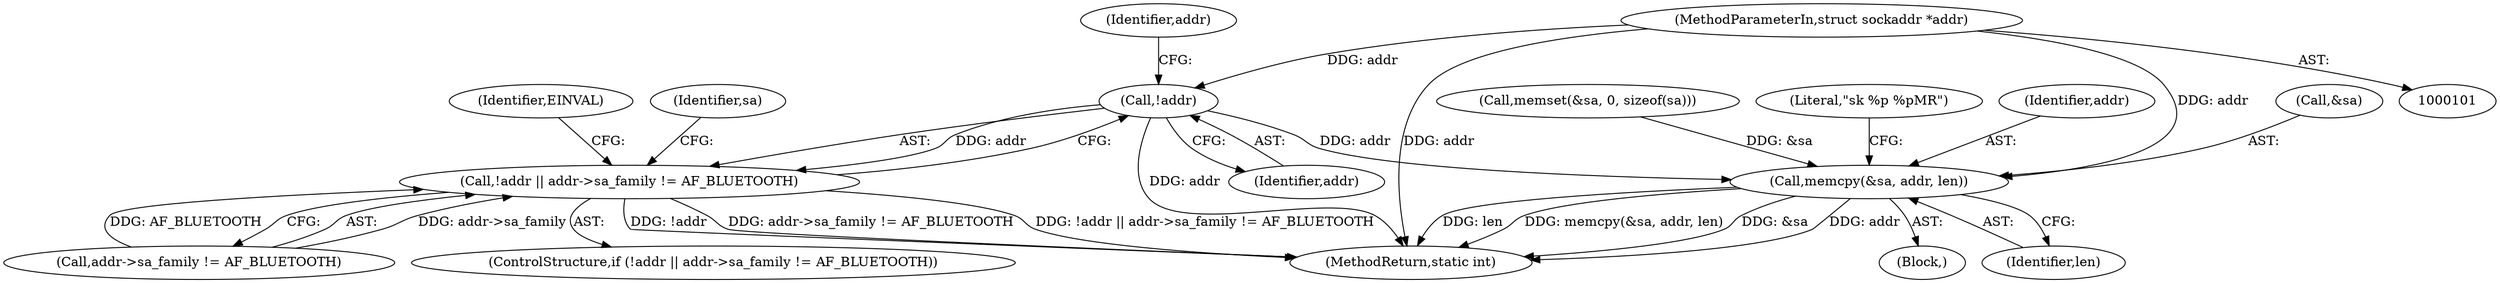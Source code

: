 digraph "0_linux_951b6a0717db97ce420547222647bcc40bf1eacd@pointer" {
"1000103" [label="(MethodParameterIn,struct sockaddr *addr)"];
"1000120" [label="(Call,!addr)"];
"1000119" [label="(Call,!addr || addr->sa_family != AF_BLUETOOTH)"];
"1000136" [label="(Call,memcpy(&sa, addr, len))"];
"1000118" [label="(ControlStructure,if (!addr || addr->sa_family != AF_BLUETOOTH))"];
"1000105" [label="(Block,)"];
"1000137" [label="(Call,&sa)"];
"1000130" [label="(Call,memset(&sa, 0, sizeof(sa)))"];
"1000120" [label="(Call,!addr)"];
"1000132" [label="(Identifier,sa)"];
"1000122" [label="(Call,addr->sa_family != AF_BLUETOOTH)"];
"1000121" [label="(Identifier,addr)"];
"1000140" [label="(Identifier,len)"];
"1000142" [label="(Literal,\"sk %p %pMR\")"];
"1000232" [label="(MethodReturn,static int)"];
"1000129" [label="(Identifier,EINVAL)"];
"1000124" [label="(Identifier,addr)"];
"1000136" [label="(Call,memcpy(&sa, addr, len))"];
"1000119" [label="(Call,!addr || addr->sa_family != AF_BLUETOOTH)"];
"1000103" [label="(MethodParameterIn,struct sockaddr *addr)"];
"1000139" [label="(Identifier,addr)"];
"1000103" -> "1000101"  [label="AST: "];
"1000103" -> "1000232"  [label="DDG: addr"];
"1000103" -> "1000120"  [label="DDG: addr"];
"1000103" -> "1000136"  [label="DDG: addr"];
"1000120" -> "1000119"  [label="AST: "];
"1000120" -> "1000121"  [label="CFG: "];
"1000121" -> "1000120"  [label="AST: "];
"1000124" -> "1000120"  [label="CFG: "];
"1000119" -> "1000120"  [label="CFG: "];
"1000120" -> "1000232"  [label="DDG: addr"];
"1000120" -> "1000119"  [label="DDG: addr"];
"1000120" -> "1000136"  [label="DDG: addr"];
"1000119" -> "1000118"  [label="AST: "];
"1000119" -> "1000122"  [label="CFG: "];
"1000122" -> "1000119"  [label="AST: "];
"1000129" -> "1000119"  [label="CFG: "];
"1000132" -> "1000119"  [label="CFG: "];
"1000119" -> "1000232"  [label="DDG: !addr"];
"1000119" -> "1000232"  [label="DDG: addr->sa_family != AF_BLUETOOTH"];
"1000119" -> "1000232"  [label="DDG: !addr || addr->sa_family != AF_BLUETOOTH"];
"1000122" -> "1000119"  [label="DDG: addr->sa_family"];
"1000122" -> "1000119"  [label="DDG: AF_BLUETOOTH"];
"1000136" -> "1000105"  [label="AST: "];
"1000136" -> "1000140"  [label="CFG: "];
"1000137" -> "1000136"  [label="AST: "];
"1000139" -> "1000136"  [label="AST: "];
"1000140" -> "1000136"  [label="AST: "];
"1000142" -> "1000136"  [label="CFG: "];
"1000136" -> "1000232"  [label="DDG: addr"];
"1000136" -> "1000232"  [label="DDG: len"];
"1000136" -> "1000232"  [label="DDG: memcpy(&sa, addr, len)"];
"1000136" -> "1000232"  [label="DDG: &sa"];
"1000130" -> "1000136"  [label="DDG: &sa"];
}
